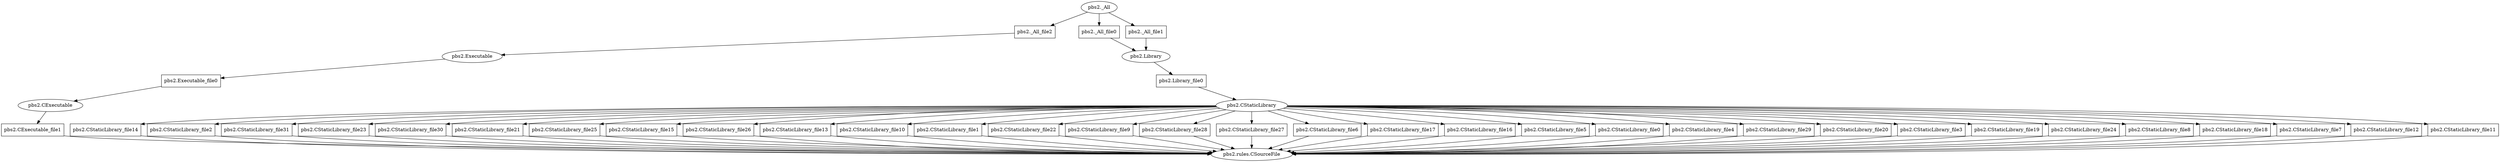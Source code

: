 strict digraph {
	"pbs2.Library_file0"	 [shape=box];
	"pbs2.Library_file0" -> "pbs2.CStaticLibrary";
	"pbs2.Library" -> "pbs2.Library_file0";
	"pbs2.CStaticLibrary_file14"	 [shape=box];
	"pbs2.CStaticLibrary" -> "pbs2.CStaticLibrary_file14";
	"pbs2.CStaticLibrary_file2"	 [shape=box];
	"pbs2.CStaticLibrary" -> "pbs2.CStaticLibrary_file2";
	"pbs2.CStaticLibrary_file31"	 [shape=box];
	"pbs2.CStaticLibrary" -> "pbs2.CStaticLibrary_file31";
	"pbs2.CStaticLibrary_file23"	 [shape=box];
	"pbs2.CStaticLibrary" -> "pbs2.CStaticLibrary_file23";
	"pbs2.CStaticLibrary_file30"	 [shape=box];
	"pbs2.CStaticLibrary" -> "pbs2.CStaticLibrary_file30";
	"pbs2.CStaticLibrary_file21"	 [shape=box];
	"pbs2.CStaticLibrary" -> "pbs2.CStaticLibrary_file21";
	"pbs2.CStaticLibrary_file25"	 [shape=box];
	"pbs2.CStaticLibrary" -> "pbs2.CStaticLibrary_file25";
	"pbs2.CStaticLibrary_file15"	 [shape=box];
	"pbs2.CStaticLibrary" -> "pbs2.CStaticLibrary_file15";
	"pbs2.CStaticLibrary_file26"	 [shape=box];
	"pbs2.CStaticLibrary" -> "pbs2.CStaticLibrary_file26";
	"pbs2.CStaticLibrary_file13"	 [shape=box];
	"pbs2.CStaticLibrary" -> "pbs2.CStaticLibrary_file13";
	"pbs2.CStaticLibrary_file10"	 [shape=box];
	"pbs2.CStaticLibrary" -> "pbs2.CStaticLibrary_file10";
	"pbs2.CStaticLibrary_file1"	 [shape=box];
	"pbs2.CStaticLibrary" -> "pbs2.CStaticLibrary_file1";
	"pbs2.CStaticLibrary_file22"	 [shape=box];
	"pbs2.CStaticLibrary" -> "pbs2.CStaticLibrary_file22";
	"pbs2.CStaticLibrary_file9"	 [shape=box];
	"pbs2.CStaticLibrary" -> "pbs2.CStaticLibrary_file9";
	"pbs2.CStaticLibrary_file28"	 [shape=box];
	"pbs2.CStaticLibrary" -> "pbs2.CStaticLibrary_file28";
	"pbs2.CStaticLibrary_file27"	 [shape=box];
	"pbs2.CStaticLibrary" -> "pbs2.CStaticLibrary_file27";
	"pbs2.CStaticLibrary_file6"	 [shape=box];
	"pbs2.CStaticLibrary" -> "pbs2.CStaticLibrary_file6";
	"pbs2.CStaticLibrary_file17"	 [shape=box];
	"pbs2.CStaticLibrary" -> "pbs2.CStaticLibrary_file17";
	"pbs2.CStaticLibrary_file16"	 [shape=box];
	"pbs2.CStaticLibrary" -> "pbs2.CStaticLibrary_file16";
	"pbs2.CStaticLibrary_file5"	 [shape=box];
	"pbs2.CStaticLibrary" -> "pbs2.CStaticLibrary_file5";
	"pbs2.CStaticLibrary_file0"	 [shape=box];
	"pbs2.CStaticLibrary" -> "pbs2.CStaticLibrary_file0";
	"pbs2.CStaticLibrary_file4"	 [shape=box];
	"pbs2.CStaticLibrary" -> "pbs2.CStaticLibrary_file4";
	"pbs2.CStaticLibrary_file29"	 [shape=box];
	"pbs2.CStaticLibrary" -> "pbs2.CStaticLibrary_file29";
	"pbs2.CStaticLibrary_file20"	 [shape=box];
	"pbs2.CStaticLibrary" -> "pbs2.CStaticLibrary_file20";
	"pbs2.CStaticLibrary_file3"	 [shape=box];
	"pbs2.CStaticLibrary" -> "pbs2.CStaticLibrary_file3";
	"pbs2.CStaticLibrary_file19"	 [shape=box];
	"pbs2.CStaticLibrary" -> "pbs2.CStaticLibrary_file19";
	"pbs2.CStaticLibrary_file24"	 [shape=box];
	"pbs2.CStaticLibrary" -> "pbs2.CStaticLibrary_file24";
	"pbs2.CStaticLibrary_file8"	 [shape=box];
	"pbs2.CStaticLibrary" -> "pbs2.CStaticLibrary_file8";
	"pbs2.CStaticLibrary_file18"	 [shape=box];
	"pbs2.CStaticLibrary" -> "pbs2.CStaticLibrary_file18";
	"pbs2.CStaticLibrary_file7"	 [shape=box];
	"pbs2.CStaticLibrary" -> "pbs2.CStaticLibrary_file7";
	"pbs2.CStaticLibrary_file12"	 [shape=box];
	"pbs2.CStaticLibrary" -> "pbs2.CStaticLibrary_file12";
	"pbs2.CStaticLibrary_file11"	 [shape=box];
	"pbs2.CStaticLibrary" -> "pbs2.CStaticLibrary_file11";
	"pbs2.CStaticLibrary_file14" -> "pbs2.rules.CSourceFile";
	"pbs2.CStaticLibrary_file2" -> "pbs2.rules.CSourceFile";
	"pbs2.CStaticLibrary_file31" -> "pbs2.rules.CSourceFile";
	"pbs2.CStaticLibrary_file23" -> "pbs2.rules.CSourceFile";
	"pbs2.CStaticLibrary_file30" -> "pbs2.rules.CSourceFile";
	"pbs2.CStaticLibrary_file21" -> "pbs2.rules.CSourceFile";
	"pbs2.CStaticLibrary_file25" -> "pbs2.rules.CSourceFile";
	"pbs2.CStaticLibrary_file15" -> "pbs2.rules.CSourceFile";
	"pbs2.CStaticLibrary_file26" -> "pbs2.rules.CSourceFile";
	"pbs2.CStaticLibrary_file13" -> "pbs2.rules.CSourceFile";
	"pbs2.CStaticLibrary_file10" -> "pbs2.rules.CSourceFile";
	"pbs2.CStaticLibrary_file1" -> "pbs2.rules.CSourceFile";
	"pbs2.CStaticLibrary_file22" -> "pbs2.rules.CSourceFile";
	"pbs2.CStaticLibrary_file9" -> "pbs2.rules.CSourceFile";
	"pbs2.CStaticLibrary_file28" -> "pbs2.rules.CSourceFile";
	"pbs2.CStaticLibrary_file27" -> "pbs2.rules.CSourceFile";
	"pbs2.CStaticLibrary_file6" -> "pbs2.rules.CSourceFile";
	"pbs2.CStaticLibrary_file17" -> "pbs2.rules.CSourceFile";
	"pbs2.CStaticLibrary_file16" -> "pbs2.rules.CSourceFile";
	"pbs2.CStaticLibrary_file5" -> "pbs2.rules.CSourceFile";
	"pbs2.CStaticLibrary_file0" -> "pbs2.rules.CSourceFile";
	"pbs2.CStaticLibrary_file4" -> "pbs2.rules.CSourceFile";
	"pbs2.CStaticLibrary_file29" -> "pbs2.rules.CSourceFile";
	"pbs2.CStaticLibrary_file20" -> "pbs2.rules.CSourceFile";
	"pbs2.CStaticLibrary_file3" -> "pbs2.rules.CSourceFile";
	"pbs2.CStaticLibrary_file19" -> "pbs2.rules.CSourceFile";
	"pbs2.CStaticLibrary_file24" -> "pbs2.rules.CSourceFile";
	"pbs2.CStaticLibrary_file8" -> "pbs2.rules.CSourceFile";
	"pbs2.CStaticLibrary_file18" -> "pbs2.rules.CSourceFile";
	"pbs2.CStaticLibrary_file7" -> "pbs2.rules.CSourceFile";
	"pbs2.CStaticLibrary_file12" -> "pbs2.rules.CSourceFile";
	"pbs2.CStaticLibrary_file11" -> "pbs2.rules.CSourceFile";
	"pbs2._All_file2"	 [shape=box];
	"pbs2._All_file2" -> "pbs2.Executable";
	"pbs2._All" -> "pbs2._All_file2";
	"pbs2._All_file0"	 [shape=box];
	"pbs2._All" -> "pbs2._All_file0";
	"pbs2._All_file1"	 [shape=box];
	"pbs2._All" -> "pbs2._All_file1";
	"pbs2._All_file0" -> "pbs2.Library";
	"pbs2._All_file1" -> "pbs2.Library";
	"pbs2.Executable_file0"	 [shape=box];
	"pbs2.Executable" -> "pbs2.Executable_file0";
	"pbs2.Executable_file0" -> "pbs2.CExecutable";
	"pbs2.CExecutable_file1"	 [shape=box];
	"pbs2.CExecutable" -> "pbs2.CExecutable_file1";
	"pbs2.CExecutable_file1" -> "pbs2.rules.CSourceFile";
}
